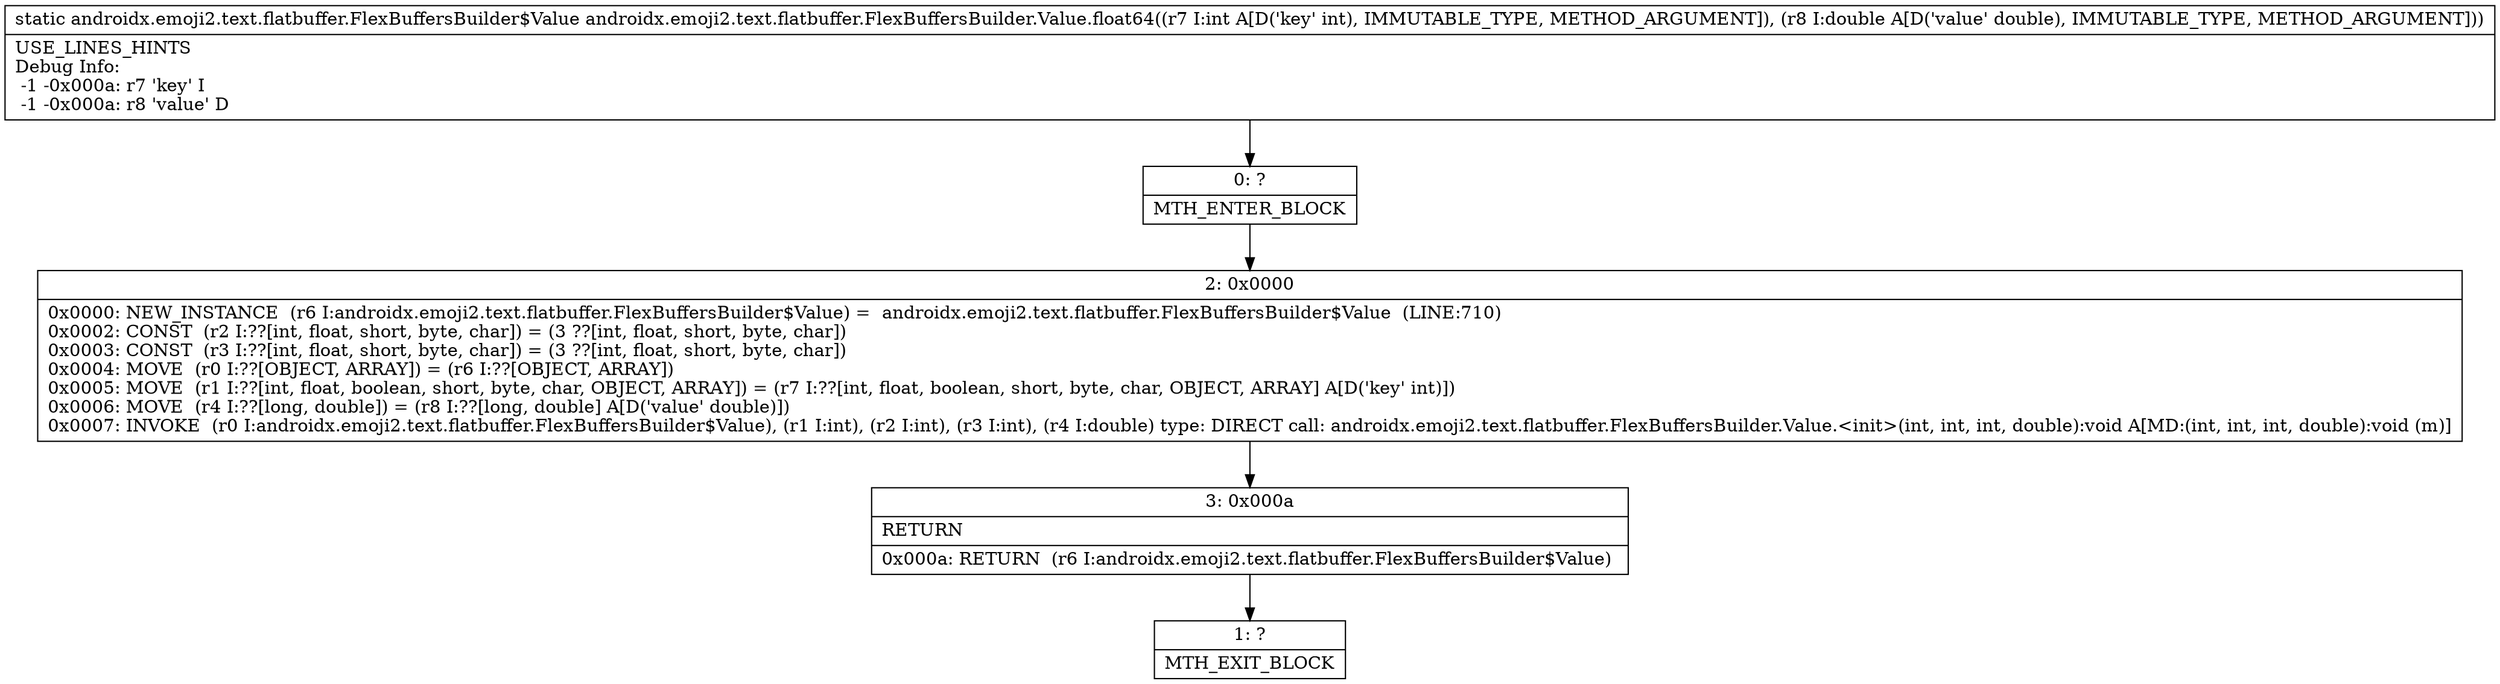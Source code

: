digraph "CFG forandroidx.emoji2.text.flatbuffer.FlexBuffersBuilder.Value.float64(ID)Landroidx\/emoji2\/text\/flatbuffer\/FlexBuffersBuilder$Value;" {
Node_0 [shape=record,label="{0\:\ ?|MTH_ENTER_BLOCK\l}"];
Node_2 [shape=record,label="{2\:\ 0x0000|0x0000: NEW_INSTANCE  (r6 I:androidx.emoji2.text.flatbuffer.FlexBuffersBuilder$Value) =  androidx.emoji2.text.flatbuffer.FlexBuffersBuilder$Value  (LINE:710)\l0x0002: CONST  (r2 I:??[int, float, short, byte, char]) = (3 ??[int, float, short, byte, char]) \l0x0003: CONST  (r3 I:??[int, float, short, byte, char]) = (3 ??[int, float, short, byte, char]) \l0x0004: MOVE  (r0 I:??[OBJECT, ARRAY]) = (r6 I:??[OBJECT, ARRAY]) \l0x0005: MOVE  (r1 I:??[int, float, boolean, short, byte, char, OBJECT, ARRAY]) = (r7 I:??[int, float, boolean, short, byte, char, OBJECT, ARRAY] A[D('key' int)]) \l0x0006: MOVE  (r4 I:??[long, double]) = (r8 I:??[long, double] A[D('value' double)]) \l0x0007: INVOKE  (r0 I:androidx.emoji2.text.flatbuffer.FlexBuffersBuilder$Value), (r1 I:int), (r2 I:int), (r3 I:int), (r4 I:double) type: DIRECT call: androidx.emoji2.text.flatbuffer.FlexBuffersBuilder.Value.\<init\>(int, int, int, double):void A[MD:(int, int, int, double):void (m)]\l}"];
Node_3 [shape=record,label="{3\:\ 0x000a|RETURN\l|0x000a: RETURN  (r6 I:androidx.emoji2.text.flatbuffer.FlexBuffersBuilder$Value) \l}"];
Node_1 [shape=record,label="{1\:\ ?|MTH_EXIT_BLOCK\l}"];
MethodNode[shape=record,label="{static androidx.emoji2.text.flatbuffer.FlexBuffersBuilder$Value androidx.emoji2.text.flatbuffer.FlexBuffersBuilder.Value.float64((r7 I:int A[D('key' int), IMMUTABLE_TYPE, METHOD_ARGUMENT]), (r8 I:double A[D('value' double), IMMUTABLE_TYPE, METHOD_ARGUMENT]))  | USE_LINES_HINTS\lDebug Info:\l  \-1 \-0x000a: r7 'key' I\l  \-1 \-0x000a: r8 'value' D\l}"];
MethodNode -> Node_0;Node_0 -> Node_2;
Node_2 -> Node_3;
Node_3 -> Node_1;
}

